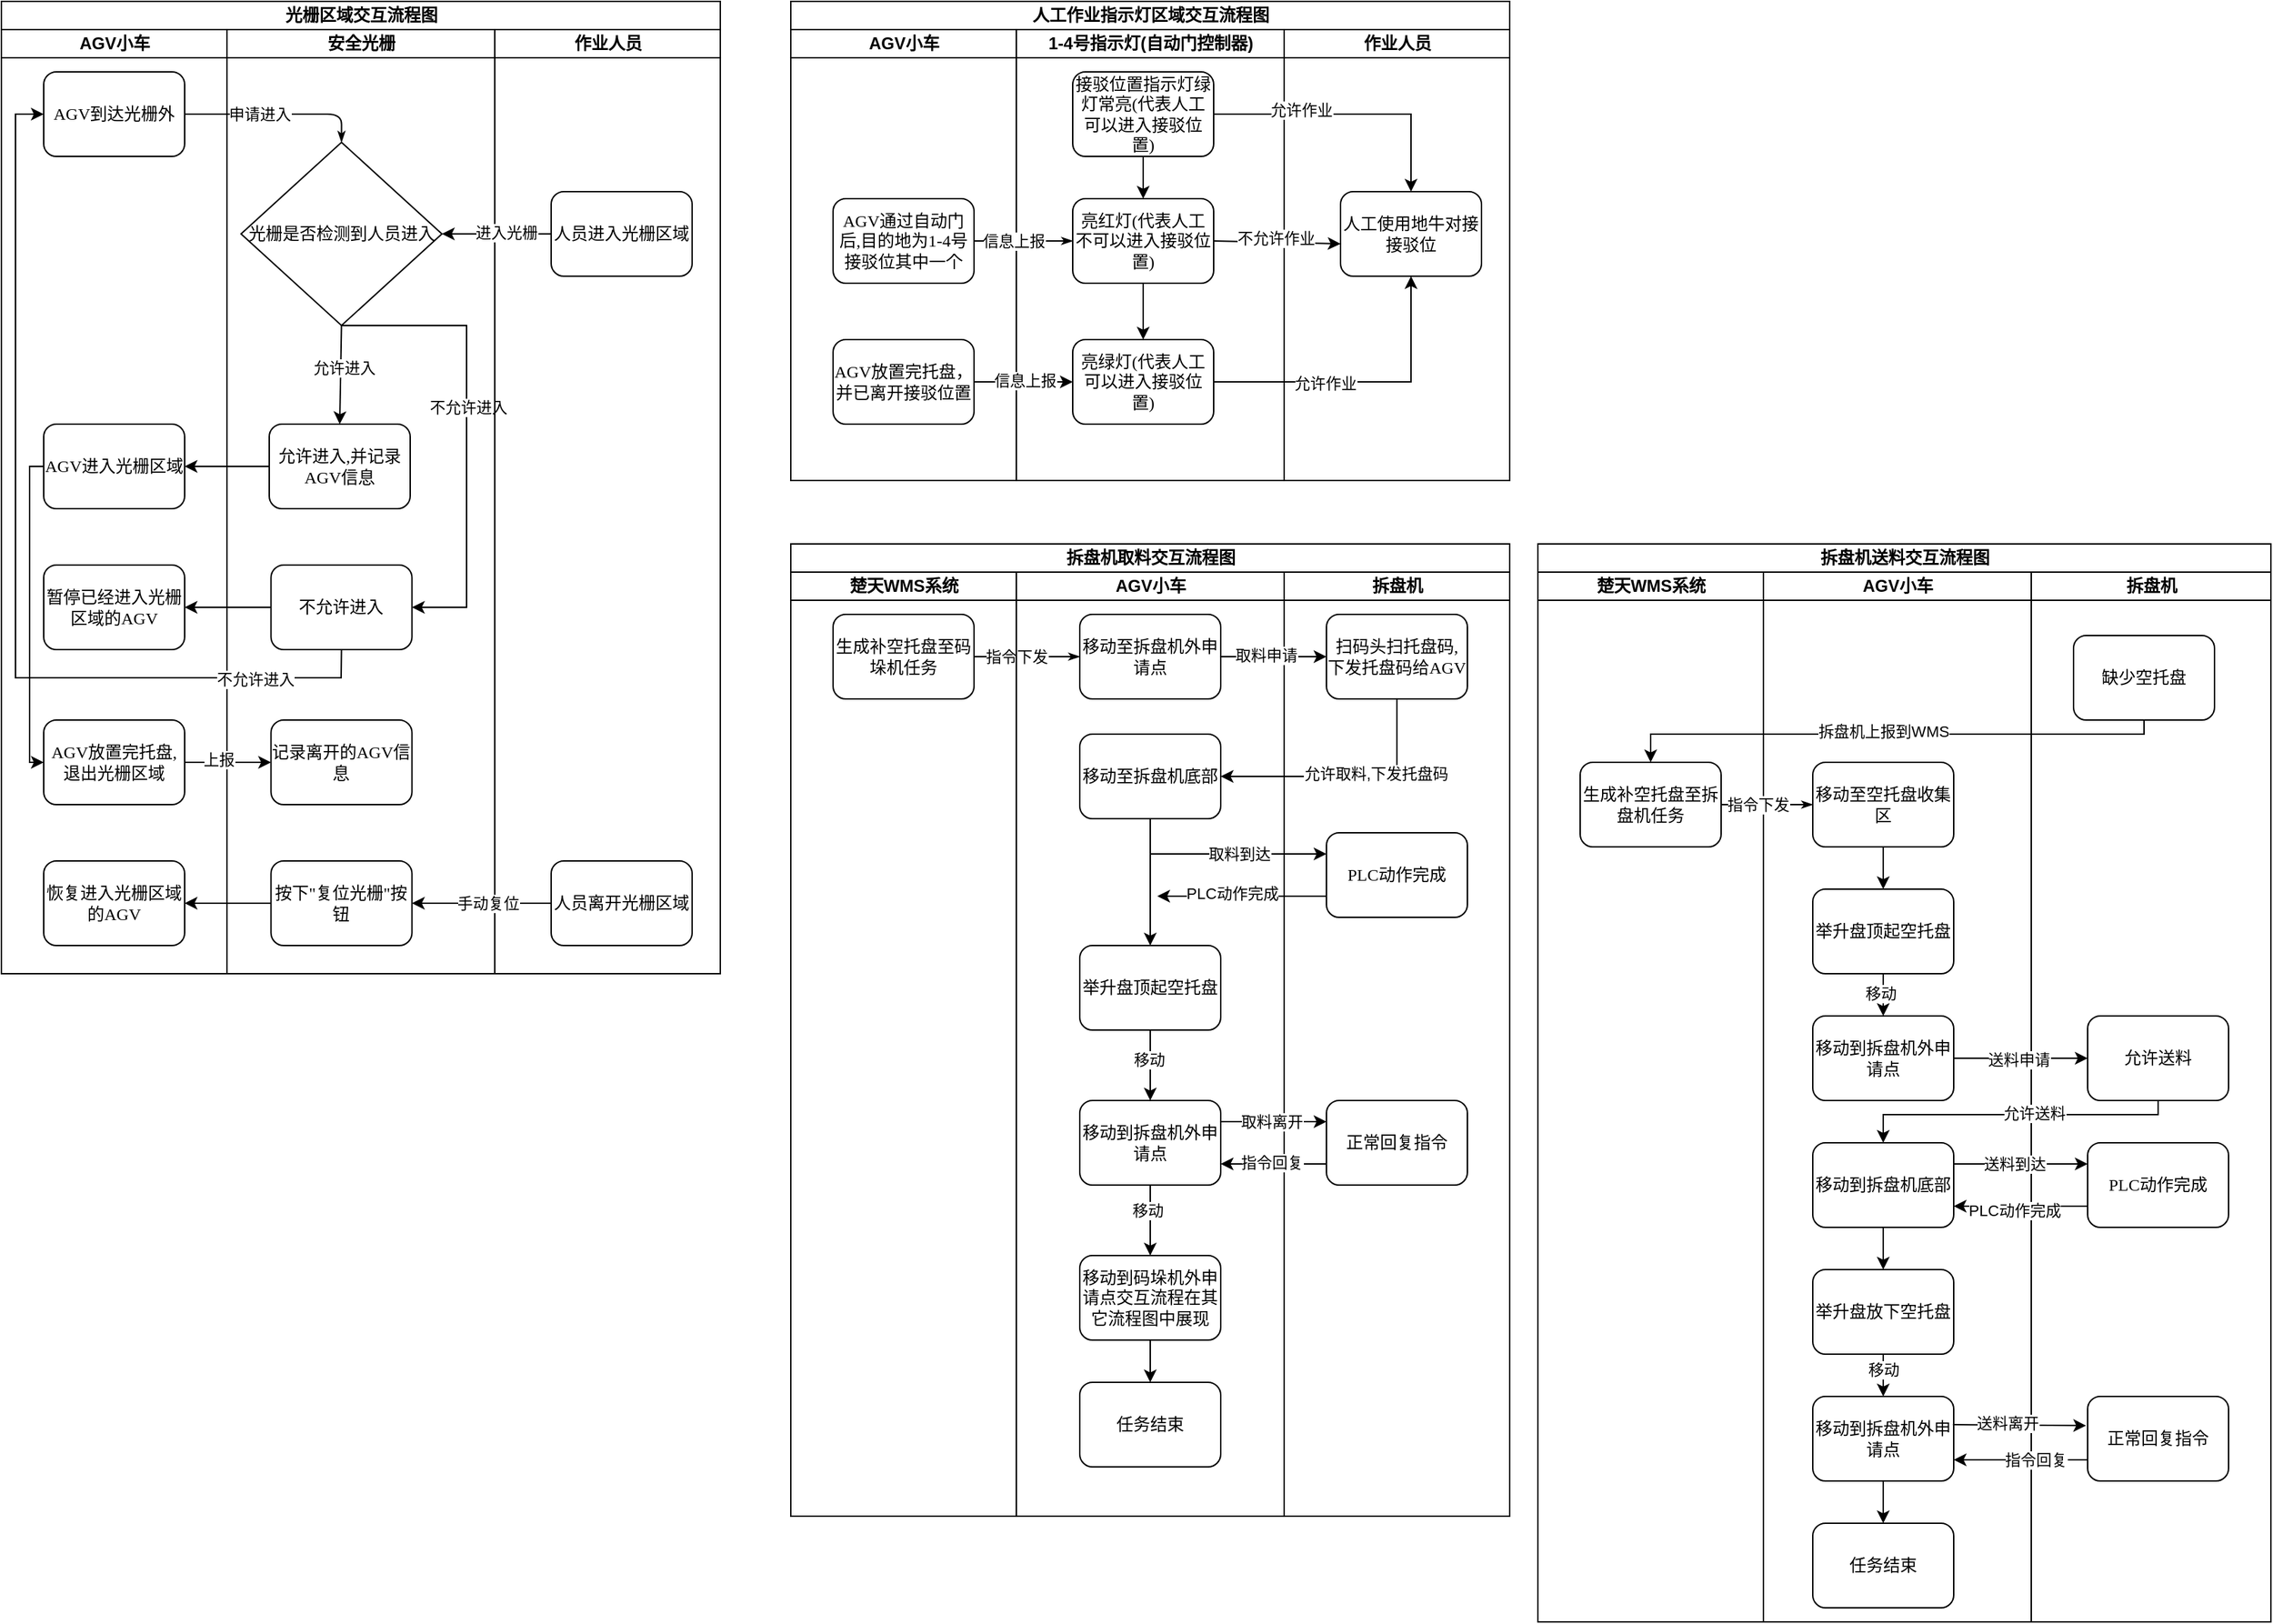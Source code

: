 <mxfile version="24.4.0" type="github">
  <diagram name="Page-1" id="74e2e168-ea6b-b213-b513-2b3c1d86103e">
    <mxGraphModel dx="1674" dy="756" grid="1" gridSize="10" guides="1" tooltips="1" connect="1" arrows="1" fold="1" page="1" pageScale="1" pageWidth="1100" pageHeight="850" background="none" math="0" shadow="0">
      <root>
        <mxCell id="0" />
        <mxCell id="1" parent="0" />
        <mxCell id="77e6c97f196da883-1" value="&lt;font style=&quot;font-size: 12px;&quot;&gt;光栅区域交互流程图&lt;/font&gt;" style="swimlane;html=1;childLayout=stackLayout;startSize=20;rounded=0;shadow=0;labelBackgroundColor=none;strokeWidth=1;fontFamily=Verdana;fontSize=8;align=center;" parent="1" vertex="1">
          <mxGeometry x="70" y="40" width="510" height="690" as="geometry" />
        </mxCell>
        <mxCell id="77e6c97f196da883-2" value="AGV小车" style="swimlane;html=1;startSize=20;" parent="77e6c97f196da883-1" vertex="1">
          <mxGeometry y="20" width="160" height="670" as="geometry" />
        </mxCell>
        <mxCell id="77e6c97f196da883-8" value="&lt;font style=&quot;font-size: 12px;&quot;&gt;AGV到达光栅外&lt;/font&gt;" style="rounded=1;whiteSpace=wrap;html=1;shadow=0;labelBackgroundColor=none;strokeWidth=1;fontFamily=Verdana;fontSize=8;align=center;" parent="77e6c97f196da883-2" vertex="1">
          <mxGeometry x="30" y="30" width="100" height="60" as="geometry" />
        </mxCell>
        <mxCell id="K3s2tJgjkljsCshVZRKE-3" value="&lt;font style=&quot;font-size: 12px;&quot;&gt;AGV进入光栅区域&lt;/font&gt;" style="rounded=1;whiteSpace=wrap;html=1;shadow=0;labelBackgroundColor=none;strokeWidth=1;fontFamily=Verdana;fontSize=8;align=center;" parent="77e6c97f196da883-2" vertex="1">
          <mxGeometry x="30" y="280" width="100" height="60" as="geometry" />
        </mxCell>
        <mxCell id="K3s2tJgjkljsCshVZRKE-15" value="&lt;span style=&quot;font-size: 12px;&quot;&gt;暂停已经进入光栅区域的AGV&lt;/span&gt;" style="rounded=1;whiteSpace=wrap;html=1;shadow=0;labelBackgroundColor=none;strokeWidth=1;fontFamily=Verdana;fontSize=8;align=center;" parent="77e6c97f196da883-2" vertex="1">
          <mxGeometry x="30" y="380" width="100" height="60" as="geometry" />
        </mxCell>
        <mxCell id="K3s2tJgjkljsCshVZRKE-19" value="&lt;font style=&quot;font-size: 12px;&quot;&gt;AGV放置完托盘,退出光栅区域&lt;/font&gt;" style="rounded=1;whiteSpace=wrap;html=1;shadow=0;labelBackgroundColor=none;strokeWidth=1;fontFamily=Verdana;fontSize=8;align=center;" parent="77e6c97f196da883-2" vertex="1">
          <mxGeometry x="30" y="490" width="100" height="60" as="geometry" />
        </mxCell>
        <mxCell id="K3s2tJgjkljsCshVZRKE-20" value="" style="endArrow=classic;html=1;rounded=0;exitX=0;exitY=0.5;exitDx=0;exitDy=0;entryX=0;entryY=0.5;entryDx=0;entryDy=0;" parent="77e6c97f196da883-2" source="K3s2tJgjkljsCshVZRKE-3" target="K3s2tJgjkljsCshVZRKE-19" edge="1">
          <mxGeometry width="50" height="50" relative="1" as="geometry">
            <mxPoint x="270" y="540" as="sourcePoint" />
            <mxPoint x="320" y="490" as="targetPoint" />
            <Array as="points">
              <mxPoint x="20" y="310" />
              <mxPoint x="20" y="360" />
              <mxPoint x="20" y="470" />
              <mxPoint x="20" y="520" />
            </Array>
          </mxGeometry>
        </mxCell>
        <mxCell id="K3s2tJgjkljsCshVZRKE-28" value="&lt;span style=&quot;font-size: 12px;&quot;&gt;恢复进入光栅区域的AGV&lt;/span&gt;" style="rounded=1;whiteSpace=wrap;html=1;shadow=0;labelBackgroundColor=none;strokeWidth=1;fontFamily=Verdana;fontSize=8;align=center;" parent="77e6c97f196da883-2" vertex="1">
          <mxGeometry x="30" y="590" width="100" height="60" as="geometry" />
        </mxCell>
        <mxCell id="77e6c97f196da883-26" style="edgeStyle=orthogonalEdgeStyle;rounded=1;html=1;labelBackgroundColor=none;startArrow=none;startFill=0;startSize=5;endArrow=classicThin;endFill=1;endSize=5;jettySize=auto;orthogonalLoop=1;strokeWidth=1;fontFamily=Verdana;fontSize=8;entryX=0.5;entryY=0;entryDx=0;entryDy=0;" parent="77e6c97f196da883-1" source="77e6c97f196da883-8" target="K3s2tJgjkljsCshVZRKE-2" edge="1">
          <mxGeometry relative="1" as="geometry">
            <mxPoint x="200" y="100" as="targetPoint" />
          </mxGeometry>
        </mxCell>
        <mxCell id="K3s2tJgjkljsCshVZRKE-1" value="申请进入" style="edgeLabel;html=1;align=center;verticalAlign=middle;resizable=0;points=[];" parent="77e6c97f196da883-26" vertex="1" connectable="0">
          <mxGeometry x="-0.2" relative="1" as="geometry">
            <mxPoint as="offset" />
          </mxGeometry>
        </mxCell>
        <mxCell id="77e6c97f196da883-3" value="安全光栅" style="swimlane;html=1;startSize=20;" parent="77e6c97f196da883-1" vertex="1">
          <mxGeometry x="160" y="20" width="190" height="670" as="geometry" />
        </mxCell>
        <mxCell id="K3s2tJgjkljsCshVZRKE-2" value="&lt;font style=&quot;font-size: 12px;&quot;&gt;光栅是否检测到人员进入&lt;/font&gt;" style="rhombus;whiteSpace=wrap;html=1;rounded=0;shadow=0;labelBackgroundColor=none;strokeWidth=1;fontFamily=Verdana;fontSize=8;align=center;" parent="77e6c97f196da883-3" vertex="1">
          <mxGeometry x="10" y="80" width="142.5" height="130" as="geometry" />
        </mxCell>
        <mxCell id="K3s2tJgjkljsCshVZRKE-5" value="&lt;font style=&quot;font-size: 12px;&quot;&gt;允许进入,并记录AGV信息&lt;/font&gt;" style="rounded=1;whiteSpace=wrap;html=1;shadow=0;labelBackgroundColor=none;strokeWidth=1;fontFamily=Verdana;fontSize=8;align=center;" parent="77e6c97f196da883-3" vertex="1">
          <mxGeometry x="30" y="280" width="100" height="60" as="geometry" />
        </mxCell>
        <mxCell id="K3s2tJgjkljsCshVZRKE-6" value="" style="endArrow=classic;html=1;rounded=0;exitX=0.5;exitY=1;exitDx=0;exitDy=0;entryX=0.5;entryY=0;entryDx=0;entryDy=0;" parent="77e6c97f196da883-3" source="K3s2tJgjkljsCshVZRKE-2" target="K3s2tJgjkljsCshVZRKE-5" edge="1">
          <mxGeometry width="50" height="50" relative="1" as="geometry">
            <mxPoint x="200" y="220" as="sourcePoint" />
            <mxPoint x="250" y="170" as="targetPoint" />
          </mxGeometry>
        </mxCell>
        <mxCell id="K3s2tJgjkljsCshVZRKE-8" value="允许进入" style="edgeLabel;html=1;align=center;verticalAlign=middle;resizable=0;points=[];" parent="K3s2tJgjkljsCshVZRKE-6" vertex="1" connectable="0">
          <mxGeometry x="-0.144" y="2" relative="1" as="geometry">
            <mxPoint as="offset" />
          </mxGeometry>
        </mxCell>
        <mxCell id="K3s2tJgjkljsCshVZRKE-10" value="&lt;font style=&quot;font-size: 12px;&quot;&gt;不允许进入&lt;/font&gt;" style="rounded=1;whiteSpace=wrap;html=1;shadow=0;labelBackgroundColor=none;strokeWidth=1;fontFamily=Verdana;fontSize=8;align=center;" parent="77e6c97f196da883-3" vertex="1">
          <mxGeometry x="31.25" y="380" width="100" height="60" as="geometry" />
        </mxCell>
        <mxCell id="K3s2tJgjkljsCshVZRKE-11" value="" style="endArrow=classic;html=1;rounded=0;exitX=0.5;exitY=1;exitDx=0;exitDy=0;entryX=1;entryY=0.5;entryDx=0;entryDy=0;" parent="77e6c97f196da883-3" source="K3s2tJgjkljsCshVZRKE-2" target="K3s2tJgjkljsCshVZRKE-10" edge="1">
          <mxGeometry width="50" height="50" relative="1" as="geometry">
            <mxPoint x="320" y="190" as="sourcePoint" />
            <mxPoint x="370" y="140" as="targetPoint" />
            <Array as="points">
              <mxPoint x="170" y="210" />
              <mxPoint x="170" y="410" />
              <mxPoint x="153" y="410" />
            </Array>
          </mxGeometry>
        </mxCell>
        <mxCell id="K3s2tJgjkljsCshVZRKE-12" value="不允许进入" style="edgeLabel;html=1;align=center;verticalAlign=middle;resizable=0;points=[];" parent="K3s2tJgjkljsCshVZRKE-11" vertex="1" connectable="0">
          <mxGeometry x="-0.107" y="1" relative="1" as="geometry">
            <mxPoint as="offset" />
          </mxGeometry>
        </mxCell>
        <mxCell id="77e6c97f196da883-14" value="&lt;font style=&quot;font-size: 12px;&quot;&gt;记录离开的AGV信息&lt;/font&gt;" style="rounded=1;whiteSpace=wrap;html=1;shadow=0;labelBackgroundColor=none;strokeWidth=1;fontFamily=Verdana;fontSize=8;align=center;" parent="77e6c97f196da883-3" vertex="1">
          <mxGeometry x="31.25" y="490" width="100" height="60" as="geometry" />
        </mxCell>
        <mxCell id="K3s2tJgjkljsCshVZRKE-25" value="&lt;font style=&quot;font-size: 12px;&quot;&gt;按下&quot;复位光栅&quot;按钮&lt;/font&gt;" style="rounded=1;whiteSpace=wrap;html=1;shadow=0;labelBackgroundColor=none;strokeWidth=1;fontFamily=Verdana;fontSize=8;align=center;" parent="77e6c97f196da883-3" vertex="1">
          <mxGeometry x="31.25" y="590" width="100" height="60" as="geometry" />
        </mxCell>
        <mxCell id="77e6c97f196da883-4" value="作业人员" style="swimlane;html=1;startSize=20;" parent="77e6c97f196da883-1" vertex="1">
          <mxGeometry x="350" y="20" width="160" height="670" as="geometry" />
        </mxCell>
        <mxCell id="77e6c97f196da883-12" value="&lt;font style=&quot;font-size: 12px;&quot;&gt;人员进入光栅区域&lt;/font&gt;" style="rounded=1;whiteSpace=wrap;html=1;shadow=0;labelBackgroundColor=none;strokeWidth=1;fontFamily=Verdana;fontSize=8;align=center;" parent="77e6c97f196da883-4" vertex="1">
          <mxGeometry x="40" y="115" width="100" height="60" as="geometry" />
        </mxCell>
        <mxCell id="K3s2tJgjkljsCshVZRKE-24" value="&lt;font style=&quot;font-size: 12px;&quot;&gt;人员离开光栅区域&lt;/font&gt;" style="rounded=1;whiteSpace=wrap;html=1;shadow=0;labelBackgroundColor=none;strokeWidth=1;fontFamily=Verdana;fontSize=8;align=center;" parent="77e6c97f196da883-4" vertex="1">
          <mxGeometry x="40" y="590" width="100" height="60" as="geometry" />
        </mxCell>
        <mxCell id="K3s2tJgjkljsCshVZRKE-7" value="" style="endArrow=classic;html=1;rounded=0;exitX=0;exitY=0.5;exitDx=0;exitDy=0;" parent="77e6c97f196da883-1" source="K3s2tJgjkljsCshVZRKE-5" target="K3s2tJgjkljsCshVZRKE-3" edge="1">
          <mxGeometry width="50" height="50" relative="1" as="geometry">
            <mxPoint x="240" y="440" as="sourcePoint" />
            <mxPoint x="290" y="390" as="targetPoint" />
          </mxGeometry>
        </mxCell>
        <mxCell id="K3s2tJgjkljsCshVZRKE-13" value="" style="endArrow=classic;html=1;rounded=0;exitX=0;exitY=0.5;exitDx=0;exitDy=0;entryX=1;entryY=0.5;entryDx=0;entryDy=0;" parent="77e6c97f196da883-1" source="77e6c97f196da883-12" target="K3s2tJgjkljsCshVZRKE-2" edge="1">
          <mxGeometry width="50" height="50" relative="1" as="geometry">
            <mxPoint x="440" y="260" as="sourcePoint" />
            <mxPoint x="360" y="170" as="targetPoint" />
          </mxGeometry>
        </mxCell>
        <mxCell id="K3s2tJgjkljsCshVZRKE-14" value="进入光栅" style="edgeLabel;html=1;align=center;verticalAlign=middle;resizable=0;points=[];" parent="K3s2tJgjkljsCshVZRKE-13" vertex="1" connectable="0">
          <mxGeometry x="-0.174" y="-1" relative="1" as="geometry">
            <mxPoint as="offset" />
          </mxGeometry>
        </mxCell>
        <mxCell id="K3s2tJgjkljsCshVZRKE-16" value="" style="endArrow=classic;html=1;rounded=0;exitX=0;exitY=0.5;exitDx=0;exitDy=0;entryX=1;entryY=0.5;entryDx=0;entryDy=0;" parent="77e6c97f196da883-1" source="K3s2tJgjkljsCshVZRKE-10" target="K3s2tJgjkljsCshVZRKE-15" edge="1">
          <mxGeometry width="50" height="50" relative="1" as="geometry">
            <mxPoint x="250" y="520" as="sourcePoint" />
            <mxPoint x="300" y="470" as="targetPoint" />
          </mxGeometry>
        </mxCell>
        <mxCell id="K3s2tJgjkljsCshVZRKE-17" value="" style="endArrow=classic;html=1;rounded=0;exitX=0.5;exitY=1;exitDx=0;exitDy=0;entryX=0;entryY=0.5;entryDx=0;entryDy=0;" parent="77e6c97f196da883-1" source="K3s2tJgjkljsCshVZRKE-10" target="77e6c97f196da883-8" edge="1">
          <mxGeometry width="50" height="50" relative="1" as="geometry">
            <mxPoint x="260" y="510" as="sourcePoint" />
            <mxPoint x="310" y="460" as="targetPoint" />
            <Array as="points">
              <mxPoint x="241" y="480" />
              <mxPoint x="10" y="480" />
              <mxPoint x="10" y="80" />
            </Array>
          </mxGeometry>
        </mxCell>
        <mxCell id="K3s2tJgjkljsCshVZRKE-18" value="不允许进入" style="edgeLabel;html=1;align=center;verticalAlign=middle;resizable=0;points=[];" parent="K3s2tJgjkljsCshVZRKE-17" vertex="1" connectable="0">
          <mxGeometry x="-0.759" y="1" relative="1" as="geometry">
            <mxPoint as="offset" />
          </mxGeometry>
        </mxCell>
        <mxCell id="K3s2tJgjkljsCshVZRKE-22" value="" style="endArrow=classic;html=1;rounded=0;exitX=1;exitY=0.5;exitDx=0;exitDy=0;entryX=0;entryY=0.5;entryDx=0;entryDy=0;" parent="77e6c97f196da883-1" source="K3s2tJgjkljsCshVZRKE-19" target="77e6c97f196da883-14" edge="1">
          <mxGeometry width="50" height="50" relative="1" as="geometry">
            <mxPoint x="210" y="630" as="sourcePoint" />
            <mxPoint x="260" y="580" as="targetPoint" />
          </mxGeometry>
        </mxCell>
        <mxCell id="K3s2tJgjkljsCshVZRKE-23" value="上报" style="edgeLabel;html=1;align=center;verticalAlign=middle;resizable=0;points=[];" parent="K3s2tJgjkljsCshVZRKE-22" vertex="1" connectable="0">
          <mxGeometry x="-0.213" y="2" relative="1" as="geometry">
            <mxPoint as="offset" />
          </mxGeometry>
        </mxCell>
        <mxCell id="K3s2tJgjkljsCshVZRKE-26" value="" style="endArrow=classic;html=1;rounded=0;exitX=0;exitY=0.5;exitDx=0;exitDy=0;entryX=1;entryY=0.5;entryDx=0;entryDy=0;" parent="77e6c97f196da883-1" source="K3s2tJgjkljsCshVZRKE-24" target="K3s2tJgjkljsCshVZRKE-25" edge="1">
          <mxGeometry width="50" height="50" relative="1" as="geometry">
            <mxPoint x="390" y="740" as="sourcePoint" />
            <mxPoint x="440" y="690" as="targetPoint" />
          </mxGeometry>
        </mxCell>
        <mxCell id="K3s2tJgjkljsCshVZRKE-27" value="手动复位" style="edgeLabel;html=1;align=center;verticalAlign=middle;resizable=0;points=[];" parent="K3s2tJgjkljsCshVZRKE-26" vertex="1" connectable="0">
          <mxGeometry x="-0.091" relative="1" as="geometry">
            <mxPoint as="offset" />
          </mxGeometry>
        </mxCell>
        <mxCell id="K3s2tJgjkljsCshVZRKE-29" value="" style="endArrow=classic;html=1;rounded=0;exitX=0;exitY=0.5;exitDx=0;exitDy=0;entryX=1;entryY=0.5;entryDx=0;entryDy=0;" parent="77e6c97f196da883-1" source="K3s2tJgjkljsCshVZRKE-25" target="K3s2tJgjkljsCshVZRKE-28" edge="1">
          <mxGeometry width="50" height="50" relative="1" as="geometry">
            <mxPoint x="220" y="720" as="sourcePoint" />
            <mxPoint x="270" y="670" as="targetPoint" />
          </mxGeometry>
        </mxCell>
        <mxCell id="K3s2tJgjkljsCshVZRKE-31" value="&lt;font style=&quot;font-size: 12px;&quot;&gt;人工作业指示灯区域交互流程图&lt;/font&gt;" style="swimlane;html=1;childLayout=stackLayout;startSize=20;rounded=0;shadow=0;labelBackgroundColor=none;strokeWidth=1;fontFamily=Verdana;fontSize=8;align=center;" parent="1" vertex="1">
          <mxGeometry x="630" y="40" width="510" height="340" as="geometry" />
        </mxCell>
        <mxCell id="K3s2tJgjkljsCshVZRKE-32" value="AGV小车" style="swimlane;html=1;startSize=20;" parent="K3s2tJgjkljsCshVZRKE-31" vertex="1">
          <mxGeometry y="20" width="160" height="320" as="geometry" />
        </mxCell>
        <mxCell id="K3s2tJgjkljsCshVZRKE-34" value="&lt;font style=&quot;font-size: 12px;&quot;&gt;AGV放置完托盘，并已离开接驳位置&lt;/font&gt;" style="rounded=1;whiteSpace=wrap;html=1;shadow=0;labelBackgroundColor=none;strokeWidth=1;fontFamily=Verdana;fontSize=8;align=center;" parent="K3s2tJgjkljsCshVZRKE-32" vertex="1">
          <mxGeometry x="30" y="220" width="100" height="60" as="geometry" />
        </mxCell>
        <mxCell id="K3s2tJgjkljsCshVZRKE-41" value="1-4号指示灯(自动门控制器)" style="swimlane;html=1;startSize=20;" parent="K3s2tJgjkljsCshVZRKE-31" vertex="1">
          <mxGeometry x="160" y="20" width="190" height="320" as="geometry" />
        </mxCell>
        <mxCell id="K3s2tJgjkljsCshVZRKE-65" value="&lt;span style=&quot;font-size: 12px;&quot;&gt;亮红灯(代表人工不可以进入接驳位置)&lt;/span&gt;" style="rounded=1;whiteSpace=wrap;html=1;shadow=0;labelBackgroundColor=none;strokeWidth=1;fontFamily=Verdana;fontSize=8;align=center;" parent="K3s2tJgjkljsCshVZRKE-41" vertex="1">
          <mxGeometry x="40" y="120" width="100" height="60" as="geometry" />
        </mxCell>
        <mxCell id="K3s2tJgjkljsCshVZRKE-33" value="&lt;font style=&quot;font-size: 12px;&quot;&gt;AGV通过自动门后,目的地为1-4号接驳位其中一个&lt;/font&gt;" style="rounded=1;whiteSpace=wrap;html=1;shadow=0;labelBackgroundColor=none;strokeWidth=1;fontFamily=Verdana;fontSize=8;align=center;" parent="K3s2tJgjkljsCshVZRKE-41" vertex="1">
          <mxGeometry x="-130" y="120" width="100" height="60" as="geometry" />
        </mxCell>
        <mxCell id="K3s2tJgjkljsCshVZRKE-39" style="edgeStyle=orthogonalEdgeStyle;rounded=1;html=1;labelBackgroundColor=none;startArrow=none;startFill=0;startSize=5;endArrow=classicThin;endFill=1;endSize=5;jettySize=auto;orthogonalLoop=1;strokeWidth=1;fontFamily=Verdana;fontSize=8;entryX=0;entryY=0.5;entryDx=0;entryDy=0;" parent="K3s2tJgjkljsCshVZRKE-41" source="K3s2tJgjkljsCshVZRKE-33" target="K3s2tJgjkljsCshVZRKE-65" edge="1">
          <mxGeometry relative="1" as="geometry">
            <mxPoint x="30" y="60" as="targetPoint" />
          </mxGeometry>
        </mxCell>
        <mxCell id="K3s2tJgjkljsCshVZRKE-40" value="信息上报" style="edgeLabel;html=1;align=center;verticalAlign=middle;resizable=0;points=[];" parent="K3s2tJgjkljsCshVZRKE-39" vertex="1" connectable="0">
          <mxGeometry x="-0.2" relative="1" as="geometry">
            <mxPoint as="offset" />
          </mxGeometry>
        </mxCell>
        <mxCell id="K3s2tJgjkljsCshVZRKE-66" value="&lt;font style=&quot;font-size: 12px;&quot;&gt;接驳位置指示灯绿灯常亮(代表人工可以进入接驳位置)&lt;/font&gt;" style="rounded=1;whiteSpace=wrap;html=1;shadow=0;labelBackgroundColor=none;strokeWidth=1;fontFamily=Verdana;fontSize=8;align=center;" parent="K3s2tJgjkljsCshVZRKE-41" vertex="1">
          <mxGeometry x="40" y="30" width="100" height="60" as="geometry" />
        </mxCell>
        <mxCell id="K3s2tJgjkljsCshVZRKE-67" value="" style="endArrow=classic;html=1;rounded=0;exitX=0.5;exitY=1;exitDx=0;exitDy=0;entryX=0.5;entryY=0;entryDx=0;entryDy=0;" parent="K3s2tJgjkljsCshVZRKE-41" source="K3s2tJgjkljsCshVZRKE-66" target="K3s2tJgjkljsCshVZRKE-65" edge="1">
          <mxGeometry width="50" height="50" relative="1" as="geometry">
            <mxPoint x="450" y="150" as="sourcePoint" />
            <mxPoint x="500" y="100" as="targetPoint" />
          </mxGeometry>
        </mxCell>
        <mxCell id="K3s2tJgjkljsCshVZRKE-68" value="&lt;span style=&quot;font-size: 12px;&quot;&gt;亮绿灯(代表人工可以进入接驳位置)&lt;/span&gt;" style="rounded=1;whiteSpace=wrap;html=1;shadow=0;labelBackgroundColor=none;strokeWidth=1;fontFamily=Verdana;fontSize=8;align=center;" parent="K3s2tJgjkljsCshVZRKE-41" vertex="1">
          <mxGeometry x="40" y="220" width="100" height="60" as="geometry" />
        </mxCell>
        <mxCell id="K3s2tJgjkljsCshVZRKE-71" value="" style="endArrow=classic;html=1;rounded=0;exitX=0.5;exitY=1;exitDx=0;exitDy=0;" parent="K3s2tJgjkljsCshVZRKE-41" source="K3s2tJgjkljsCshVZRKE-65" target="K3s2tJgjkljsCshVZRKE-68" edge="1">
          <mxGeometry width="50" height="50" relative="1" as="geometry">
            <mxPoint x="260" y="260" as="sourcePoint" />
            <mxPoint x="310" y="210" as="targetPoint" />
          </mxGeometry>
        </mxCell>
        <mxCell id="K3s2tJgjkljsCshVZRKE-51" value="作业人员" style="swimlane;html=1;startSize=20;" parent="K3s2tJgjkljsCshVZRKE-31" vertex="1">
          <mxGeometry x="350" y="20" width="160" height="320" as="geometry" />
        </mxCell>
        <mxCell id="K3s2tJgjkljsCshVZRKE-52" value="&lt;font style=&quot;font-size: 12px;&quot;&gt;人工使用地牛对接接驳位&lt;/font&gt;" style="rounded=1;whiteSpace=wrap;html=1;shadow=0;labelBackgroundColor=none;strokeWidth=1;fontFamily=Verdana;fontSize=8;align=center;" parent="K3s2tJgjkljsCshVZRKE-51" vertex="1">
          <mxGeometry x="40" y="115" width="100" height="60" as="geometry" />
        </mxCell>
        <mxCell id="K3s2tJgjkljsCshVZRKE-69" value="" style="endArrow=classic;html=1;rounded=0;exitX=1;exitY=0.5;exitDx=0;exitDy=0;entryX=0;entryY=0.5;entryDx=0;entryDy=0;" parent="K3s2tJgjkljsCshVZRKE-31" source="K3s2tJgjkljsCshVZRKE-34" target="K3s2tJgjkljsCshVZRKE-68" edge="1">
          <mxGeometry width="50" height="50" relative="1" as="geometry">
            <mxPoint x="260" y="370" as="sourcePoint" />
            <mxPoint x="310" y="320" as="targetPoint" />
          </mxGeometry>
        </mxCell>
        <mxCell id="K3s2tJgjkljsCshVZRKE-70" value="信息上报" style="edgeLabel;html=1;align=center;verticalAlign=middle;resizable=0;points=[];" parent="K3s2tJgjkljsCshVZRKE-69" vertex="1" connectable="0">
          <mxGeometry x="0.029" y="1" relative="1" as="geometry">
            <mxPoint as="offset" />
          </mxGeometry>
        </mxCell>
        <mxCell id="K3s2tJgjkljsCshVZRKE-72" value="" style="endArrow=classic;html=1;rounded=0;exitX=1;exitY=0.5;exitDx=0;exitDy=0;entryX=0.5;entryY=1;entryDx=0;entryDy=0;" parent="K3s2tJgjkljsCshVZRKE-31" source="K3s2tJgjkljsCshVZRKE-68" target="K3s2tJgjkljsCshVZRKE-52" edge="1">
          <mxGeometry width="50" height="50" relative="1" as="geometry">
            <mxPoint x="430" y="280" as="sourcePoint" />
            <mxPoint x="480" y="230" as="targetPoint" />
            <Array as="points">
              <mxPoint x="440" y="270" />
            </Array>
          </mxGeometry>
        </mxCell>
        <mxCell id="K3s2tJgjkljsCshVZRKE-75" value="允许作业" style="edgeLabel;html=1;align=center;verticalAlign=middle;resizable=0;points=[];" parent="K3s2tJgjkljsCshVZRKE-72" vertex="1" connectable="0">
          <mxGeometry x="-0.265" y="-1" relative="1" as="geometry">
            <mxPoint as="offset" />
          </mxGeometry>
        </mxCell>
        <mxCell id="K3s2tJgjkljsCshVZRKE-73" value="" style="endArrow=classic;html=1;rounded=0;exitX=1;exitY=0.5;exitDx=0;exitDy=0;entryX=0;entryY=0.617;entryDx=0;entryDy=0;entryPerimeter=0;" parent="K3s2tJgjkljsCshVZRKE-31" source="K3s2tJgjkljsCshVZRKE-65" target="K3s2tJgjkljsCshVZRKE-52" edge="1">
          <mxGeometry width="50" height="50" relative="1" as="geometry">
            <mxPoint x="580" y="180" as="sourcePoint" />
            <mxPoint x="630" y="130" as="targetPoint" />
          </mxGeometry>
        </mxCell>
        <mxCell id="K3s2tJgjkljsCshVZRKE-76" value="不允许作业" style="edgeLabel;html=1;align=center;verticalAlign=middle;resizable=0;points=[];" parent="K3s2tJgjkljsCshVZRKE-73" vertex="1" connectable="0">
          <mxGeometry x="-0.024" y="3" relative="1" as="geometry">
            <mxPoint as="offset" />
          </mxGeometry>
        </mxCell>
        <mxCell id="K3s2tJgjkljsCshVZRKE-74" value="" style="endArrow=classic;html=1;rounded=0;exitX=1;exitY=0.5;exitDx=0;exitDy=0;entryX=0.5;entryY=0;entryDx=0;entryDy=0;" parent="K3s2tJgjkljsCshVZRKE-31" source="K3s2tJgjkljsCshVZRKE-66" target="K3s2tJgjkljsCshVZRKE-52" edge="1">
          <mxGeometry width="50" height="50" relative="1" as="geometry">
            <mxPoint x="430" y="110" as="sourcePoint" />
            <mxPoint x="480" y="60" as="targetPoint" />
            <Array as="points">
              <mxPoint x="440" y="80" />
            </Array>
          </mxGeometry>
        </mxCell>
        <mxCell id="K3s2tJgjkljsCshVZRKE-77" value="允许作业" style="edgeLabel;html=1;align=center;verticalAlign=middle;resizable=0;points=[];" parent="K3s2tJgjkljsCshVZRKE-74" vertex="1" connectable="0">
          <mxGeometry x="-0.364" y="3" relative="1" as="geometry">
            <mxPoint as="offset" />
          </mxGeometry>
        </mxCell>
        <mxCell id="K3s2tJgjkljsCshVZRKE-78" value="&lt;font style=&quot;font-size: 12px;&quot;&gt;拆盘机取料交互流程图&lt;/font&gt;" style="swimlane;html=1;childLayout=stackLayout;startSize=20;rounded=0;shadow=0;labelBackgroundColor=none;strokeWidth=1;fontFamily=Verdana;fontSize=8;align=center;" parent="1" vertex="1">
          <mxGeometry x="630" y="425" width="510" height="690" as="geometry" />
        </mxCell>
        <mxCell id="K3s2tJgjkljsCshVZRKE-79" value="楚天WMS系统" style="swimlane;html=1;startSize=20;" parent="K3s2tJgjkljsCshVZRKE-78" vertex="1">
          <mxGeometry y="20" width="160" height="670" as="geometry" />
        </mxCell>
        <mxCell id="K3s2tJgjkljsCshVZRKE-80" value="&lt;font style=&quot;font-size: 12px;&quot;&gt;生成补空托盘至码垛机任务&lt;/font&gt;" style="rounded=1;whiteSpace=wrap;html=1;shadow=0;labelBackgroundColor=none;strokeWidth=1;fontFamily=Verdana;fontSize=8;align=center;" parent="K3s2tJgjkljsCshVZRKE-79" vertex="1">
          <mxGeometry x="30" y="30" width="100" height="60" as="geometry" />
        </mxCell>
        <mxCell id="K3s2tJgjkljsCshVZRKE-86" style="edgeStyle=orthogonalEdgeStyle;rounded=1;html=1;labelBackgroundColor=none;startArrow=none;startFill=0;startSize=5;endArrow=classicThin;endFill=1;endSize=5;jettySize=auto;orthogonalLoop=1;strokeWidth=1;fontFamily=Verdana;fontSize=8;entryX=0;entryY=0.5;entryDx=0;entryDy=0;" parent="K3s2tJgjkljsCshVZRKE-78" source="K3s2tJgjkljsCshVZRKE-80" target="K3s2tJgjkljsCshVZRKE-115" edge="1">
          <mxGeometry relative="1" as="geometry">
            <mxPoint x="210" y="80" as="targetPoint" />
          </mxGeometry>
        </mxCell>
        <mxCell id="K3s2tJgjkljsCshVZRKE-87" value="指令下发" style="edgeLabel;html=1;align=center;verticalAlign=middle;resizable=0;points=[];" parent="K3s2tJgjkljsCshVZRKE-86" vertex="1" connectable="0">
          <mxGeometry x="-0.2" relative="1" as="geometry">
            <mxPoint as="offset" />
          </mxGeometry>
        </mxCell>
        <mxCell id="K3s2tJgjkljsCshVZRKE-88" value="AGV小车" style="swimlane;html=1;startSize=20;" parent="K3s2tJgjkljsCshVZRKE-78" vertex="1">
          <mxGeometry x="160" y="20" width="190" height="670" as="geometry" />
        </mxCell>
        <mxCell id="K3s2tJgjkljsCshVZRKE-115" value="&lt;font style=&quot;font-size: 12px;&quot;&gt;移动至拆盘机外申请点&lt;/font&gt;" style="rounded=1;whiteSpace=wrap;html=1;shadow=0;labelBackgroundColor=none;strokeWidth=1;fontFamily=Verdana;fontSize=8;align=center;" parent="K3s2tJgjkljsCshVZRKE-88" vertex="1">
          <mxGeometry x="45" y="30" width="100" height="60" as="geometry" />
        </mxCell>
        <mxCell id="K3s2tJgjkljsCshVZRKE-120" value="&lt;font style=&quot;font-size: 12px;&quot;&gt;移动至拆盘机底部&lt;/font&gt;" style="rounded=1;whiteSpace=wrap;html=1;shadow=0;labelBackgroundColor=none;strokeWidth=1;fontFamily=Verdana;fontSize=8;align=center;" parent="K3s2tJgjkljsCshVZRKE-88" vertex="1">
          <mxGeometry x="45" y="115" width="100" height="60" as="geometry" />
        </mxCell>
        <mxCell id="K3s2tJgjkljsCshVZRKE-123" value="&lt;span style=&quot;font-size: 12px;&quot;&gt;举升盘顶起空托盘&lt;/span&gt;" style="rounded=1;whiteSpace=wrap;html=1;shadow=0;labelBackgroundColor=none;strokeWidth=1;fontFamily=Verdana;fontSize=8;align=center;" parent="K3s2tJgjkljsCshVZRKE-88" vertex="1">
          <mxGeometry x="45" y="265" width="100" height="60" as="geometry" />
        </mxCell>
        <mxCell id="K3s2tJgjkljsCshVZRKE-126" value="" style="endArrow=classic;html=1;rounded=0;exitX=0.5;exitY=1;exitDx=0;exitDy=0;entryX=0.5;entryY=0;entryDx=0;entryDy=0;" parent="K3s2tJgjkljsCshVZRKE-88" source="K3s2tJgjkljsCshVZRKE-120" target="K3s2tJgjkljsCshVZRKE-123" edge="1">
          <mxGeometry width="50" height="50" relative="1" as="geometry">
            <mxPoint x="170" y="235" as="sourcePoint" />
            <mxPoint x="220" y="185" as="targetPoint" />
          </mxGeometry>
        </mxCell>
        <mxCell id="K3s2tJgjkljsCshVZRKE-130" value="&lt;span style=&quot;font-size: 12px;&quot;&gt;移动到拆盘机外申请点&lt;/span&gt;" style="rounded=1;whiteSpace=wrap;html=1;shadow=0;labelBackgroundColor=none;strokeWidth=1;fontFamily=Verdana;fontSize=8;align=center;" parent="K3s2tJgjkljsCshVZRKE-88" vertex="1">
          <mxGeometry x="45" y="375" width="100" height="60" as="geometry" />
        </mxCell>
        <mxCell id="K3s2tJgjkljsCshVZRKE-131" value="" style="endArrow=classic;html=1;rounded=0;exitX=0.5;exitY=1;exitDx=0;exitDy=0;" parent="K3s2tJgjkljsCshVZRKE-88" source="K3s2tJgjkljsCshVZRKE-123" target="K3s2tJgjkljsCshVZRKE-130" edge="1">
          <mxGeometry width="50" height="50" relative="1" as="geometry">
            <mxPoint x="170" y="365" as="sourcePoint" />
            <mxPoint x="220" y="315" as="targetPoint" />
          </mxGeometry>
        </mxCell>
        <mxCell id="K3s2tJgjkljsCshVZRKE-132" value="移动" style="edgeLabel;html=1;align=center;verticalAlign=middle;resizable=0;points=[];" parent="K3s2tJgjkljsCshVZRKE-131" vertex="1" connectable="0">
          <mxGeometry x="-0.189" y="-1" relative="1" as="geometry">
            <mxPoint as="offset" />
          </mxGeometry>
        </mxCell>
        <mxCell id="K3s2tJgjkljsCshVZRKE-138" value="&lt;span style=&quot;font-size: 12px;&quot;&gt;移动到码垛机外申请点交互流程在其它流程图中展现&lt;/span&gt;" style="rounded=1;whiteSpace=wrap;html=1;shadow=0;labelBackgroundColor=none;strokeWidth=1;fontFamily=Verdana;fontSize=8;align=center;" parent="K3s2tJgjkljsCshVZRKE-88" vertex="1">
          <mxGeometry x="45" y="485" width="100" height="60" as="geometry" />
        </mxCell>
        <mxCell id="K3s2tJgjkljsCshVZRKE-142" value="" style="endArrow=classic;html=1;rounded=0;exitX=0.5;exitY=1;exitDx=0;exitDy=0;" parent="K3s2tJgjkljsCshVZRKE-88" source="K3s2tJgjkljsCshVZRKE-130" target="K3s2tJgjkljsCshVZRKE-138" edge="1">
          <mxGeometry width="50" height="50" relative="1" as="geometry">
            <mxPoint x="220" y="485" as="sourcePoint" />
            <mxPoint x="270" y="435" as="targetPoint" />
          </mxGeometry>
        </mxCell>
        <mxCell id="K3s2tJgjkljsCshVZRKE-143" value="移动" style="edgeLabel;html=1;align=center;verticalAlign=middle;resizable=0;points=[];" parent="K3s2tJgjkljsCshVZRKE-142" vertex="1" connectable="0">
          <mxGeometry x="-0.285" y="-2" relative="1" as="geometry">
            <mxPoint as="offset" />
          </mxGeometry>
        </mxCell>
        <mxCell id="K3s2tJgjkljsCshVZRKE-144" value="&lt;span style=&quot;font-size: 12px;&quot;&gt;任务结束&lt;/span&gt;" style="rounded=1;whiteSpace=wrap;html=1;shadow=0;labelBackgroundColor=none;strokeWidth=1;fontFamily=Verdana;fontSize=8;align=center;" parent="K3s2tJgjkljsCshVZRKE-88" vertex="1">
          <mxGeometry x="45" y="575" width="100" height="60" as="geometry" />
        </mxCell>
        <mxCell id="K3s2tJgjkljsCshVZRKE-145" value="" style="endArrow=classic;html=1;rounded=0;exitX=0.5;exitY=1;exitDx=0;exitDy=0;" parent="K3s2tJgjkljsCshVZRKE-88" source="K3s2tJgjkljsCshVZRKE-138" target="K3s2tJgjkljsCshVZRKE-144" edge="1">
          <mxGeometry width="50" height="50" relative="1" as="geometry">
            <mxPoint x="220" y="575" as="sourcePoint" />
            <mxPoint x="270" y="525" as="targetPoint" />
          </mxGeometry>
        </mxCell>
        <mxCell id="K3s2tJgjkljsCshVZRKE-98" value="拆盘机" style="swimlane;html=1;startSize=20;" parent="K3s2tJgjkljsCshVZRKE-78" vertex="1">
          <mxGeometry x="350" y="20" width="160" height="670" as="geometry" />
        </mxCell>
        <mxCell id="K3s2tJgjkljsCshVZRKE-117" value="&lt;font style=&quot;font-size: 12px;&quot;&gt;扫码头扫托盘码,下发托盘码给AGV&lt;/font&gt;" style="rounded=1;whiteSpace=wrap;html=1;shadow=0;labelBackgroundColor=none;strokeWidth=1;fontFamily=Verdana;fontSize=8;align=center;" parent="K3s2tJgjkljsCshVZRKE-98" vertex="1">
          <mxGeometry x="30" y="30" width="100" height="60" as="geometry" />
        </mxCell>
        <mxCell id="K3s2tJgjkljsCshVZRKE-125" value="&lt;span style=&quot;font-size: 12px;&quot;&gt;PLC动作完成&lt;/span&gt;" style="rounded=1;whiteSpace=wrap;html=1;shadow=0;labelBackgroundColor=none;strokeWidth=1;fontFamily=Verdana;fontSize=8;align=center;" parent="K3s2tJgjkljsCshVZRKE-98" vertex="1">
          <mxGeometry x="30" y="185" width="100" height="60" as="geometry" />
        </mxCell>
        <mxCell id="K3s2tJgjkljsCshVZRKE-127" value="" style="endArrow=classic;html=1;rounded=0;exitX=0;exitY=0.75;exitDx=0;exitDy=0;" parent="K3s2tJgjkljsCshVZRKE-98" source="K3s2tJgjkljsCshVZRKE-125" edge="1">
          <mxGeometry width="50" height="50" relative="1" as="geometry">
            <mxPoint x="20" y="305" as="sourcePoint" />
            <mxPoint x="-90" y="230" as="targetPoint" />
          </mxGeometry>
        </mxCell>
        <mxCell id="K3s2tJgjkljsCshVZRKE-129" value="PLC动作完成" style="edgeLabel;html=1;align=center;verticalAlign=middle;resizable=0;points=[];" parent="K3s2tJgjkljsCshVZRKE-127" vertex="1" connectable="0">
          <mxGeometry x="0.114" y="-2" relative="1" as="geometry">
            <mxPoint as="offset" />
          </mxGeometry>
        </mxCell>
        <mxCell id="K3s2tJgjkljsCshVZRKE-133" value="&lt;span style=&quot;font-size: 12px;&quot;&gt;正常回复指令&lt;/span&gt;" style="rounded=1;whiteSpace=wrap;html=1;shadow=0;labelBackgroundColor=none;strokeWidth=1;fontFamily=Verdana;fontSize=8;align=center;" parent="K3s2tJgjkljsCshVZRKE-98" vertex="1">
          <mxGeometry x="30" y="375" width="100" height="60" as="geometry" />
        </mxCell>
        <mxCell id="K3s2tJgjkljsCshVZRKE-118" value="" style="endArrow=classic;html=1;rounded=0;exitX=1;exitY=0.5;exitDx=0;exitDy=0;entryX=0;entryY=0.5;entryDx=0;entryDy=0;" parent="K3s2tJgjkljsCshVZRKE-78" source="K3s2tJgjkljsCshVZRKE-115" target="K3s2tJgjkljsCshVZRKE-117" edge="1">
          <mxGeometry width="50" height="50" relative="1" as="geometry">
            <mxPoint x="320" y="215" as="sourcePoint" />
            <mxPoint x="370" y="165" as="targetPoint" />
          </mxGeometry>
        </mxCell>
        <mxCell id="K3s2tJgjkljsCshVZRKE-119" value="取料申请" style="edgeLabel;html=1;align=center;verticalAlign=middle;resizable=0;points=[];" parent="K3s2tJgjkljsCshVZRKE-118" vertex="1" connectable="0">
          <mxGeometry x="-0.147" y="1" relative="1" as="geometry">
            <mxPoint as="offset" />
          </mxGeometry>
        </mxCell>
        <mxCell id="K3s2tJgjkljsCshVZRKE-121" value="" style="endArrow=classic;html=1;rounded=0;exitX=0.5;exitY=1;exitDx=0;exitDy=0;entryX=1;entryY=0.5;entryDx=0;entryDy=0;" parent="K3s2tJgjkljsCshVZRKE-78" source="K3s2tJgjkljsCshVZRKE-117" target="K3s2tJgjkljsCshVZRKE-120" edge="1">
          <mxGeometry width="50" height="50" relative="1" as="geometry">
            <mxPoint x="450" y="195" as="sourcePoint" />
            <mxPoint x="500" y="145" as="targetPoint" />
            <Array as="points">
              <mxPoint x="430" y="165" />
            </Array>
          </mxGeometry>
        </mxCell>
        <mxCell id="K3s2tJgjkljsCshVZRKE-122" value="允许取料,下发托盘码" style="edgeLabel;html=1;align=center;verticalAlign=middle;resizable=0;points=[];" parent="K3s2tJgjkljsCshVZRKE-121" vertex="1" connectable="0">
          <mxGeometry x="-0.222" y="-2" relative="1" as="geometry">
            <mxPoint as="offset" />
          </mxGeometry>
        </mxCell>
        <mxCell id="K3s2tJgjkljsCshVZRKE-124" value="" style="endArrow=classic;html=1;rounded=0;exitX=0.5;exitY=1;exitDx=0;exitDy=0;entryX=0;entryY=0.25;entryDx=0;entryDy=0;" parent="K3s2tJgjkljsCshVZRKE-78" source="K3s2tJgjkljsCshVZRKE-120" target="K3s2tJgjkljsCshVZRKE-125" edge="1">
          <mxGeometry width="50" height="50" relative="1" as="geometry">
            <mxPoint x="-90" y="375" as="sourcePoint" />
            <mxPoint x="320" y="245" as="targetPoint" />
            <Array as="points">
              <mxPoint x="255" y="220" />
            </Array>
          </mxGeometry>
        </mxCell>
        <mxCell id="K3s2tJgjkljsCshVZRKE-128" value="取料到达" style="edgeLabel;html=1;align=center;verticalAlign=middle;resizable=0;points=[];" parent="K3s2tJgjkljsCshVZRKE-124" vertex="1" connectable="0">
          <mxGeometry x="0.173" relative="1" as="geometry">
            <mxPoint as="offset" />
          </mxGeometry>
        </mxCell>
        <mxCell id="K3s2tJgjkljsCshVZRKE-134" value="" style="endArrow=classic;html=1;rounded=0;exitX=1;exitY=0.25;exitDx=0;exitDy=0;entryX=0;entryY=0.25;entryDx=0;entryDy=0;" parent="K3s2tJgjkljsCshVZRKE-78" source="K3s2tJgjkljsCshVZRKE-130" target="K3s2tJgjkljsCshVZRKE-133" edge="1">
          <mxGeometry width="50" height="50" relative="1" as="geometry">
            <mxPoint x="330" y="415" as="sourcePoint" />
            <mxPoint x="380" y="365" as="targetPoint" />
          </mxGeometry>
        </mxCell>
        <mxCell id="K3s2tJgjkljsCshVZRKE-136" value="取料离开" style="edgeLabel;html=1;align=center;verticalAlign=middle;resizable=0;points=[];" parent="K3s2tJgjkljsCshVZRKE-134" vertex="1" connectable="0">
          <mxGeometry x="-0.048" relative="1" as="geometry">
            <mxPoint as="offset" />
          </mxGeometry>
        </mxCell>
        <mxCell id="K3s2tJgjkljsCshVZRKE-135" value="" style="endArrow=classic;html=1;rounded=0;exitX=0;exitY=0.75;exitDx=0;exitDy=0;entryX=1;entryY=0.75;entryDx=0;entryDy=0;" parent="K3s2tJgjkljsCshVZRKE-78" source="K3s2tJgjkljsCshVZRKE-133" target="K3s2tJgjkljsCshVZRKE-130" edge="1">
          <mxGeometry width="50" height="50" relative="1" as="geometry">
            <mxPoint x="350" y="475" as="sourcePoint" />
            <mxPoint x="400" y="425" as="targetPoint" />
          </mxGeometry>
        </mxCell>
        <mxCell id="K3s2tJgjkljsCshVZRKE-137" value="指令回复" style="edgeLabel;html=1;align=center;verticalAlign=middle;resizable=0;points=[];" parent="K3s2tJgjkljsCshVZRKE-135" vertex="1" connectable="0">
          <mxGeometry x="0.048" y="-1" relative="1" as="geometry">
            <mxPoint as="offset" />
          </mxGeometry>
        </mxCell>
        <mxCell id="K3s2tJgjkljsCshVZRKE-194" value="&lt;font style=&quot;font-size: 12px;&quot;&gt;拆盘机送料交互流程图&lt;/font&gt;" style="swimlane;html=1;childLayout=stackLayout;startSize=20;rounded=0;shadow=0;labelBackgroundColor=none;strokeWidth=1;fontFamily=Verdana;fontSize=8;align=center;" parent="1" vertex="1">
          <mxGeometry x="1160" y="425" width="520" height="765" as="geometry" />
        </mxCell>
        <mxCell id="K3s2tJgjkljsCshVZRKE-195" value="楚天WMS系统" style="swimlane;html=1;startSize=20;" parent="K3s2tJgjkljsCshVZRKE-194" vertex="1">
          <mxGeometry y="20" width="160" height="745" as="geometry" />
        </mxCell>
        <mxCell id="K3s2tJgjkljsCshVZRKE-196" value="&lt;font style=&quot;font-size: 12px;&quot;&gt;生成补空托盘至拆盘机任务&lt;/font&gt;" style="rounded=1;whiteSpace=wrap;html=1;shadow=0;labelBackgroundColor=none;strokeWidth=1;fontFamily=Verdana;fontSize=8;align=center;" parent="K3s2tJgjkljsCshVZRKE-195" vertex="1">
          <mxGeometry x="30" y="135" width="100" height="60" as="geometry" />
        </mxCell>
        <mxCell id="K3s2tJgjkljsCshVZRKE-200" value="AGV小车" style="swimlane;html=1;startSize=20;" parent="K3s2tJgjkljsCshVZRKE-194" vertex="1">
          <mxGeometry x="160" y="20" width="190" height="745" as="geometry" />
        </mxCell>
        <mxCell id="K3s2tJgjkljsCshVZRKE-205" value="&lt;font style=&quot;font-size: 12px;&quot;&gt;移动至空托盘收集区&lt;/font&gt;" style="rounded=1;whiteSpace=wrap;html=1;shadow=0;labelBackgroundColor=none;strokeWidth=1;fontFamily=Verdana;fontSize=8;align=center;" parent="K3s2tJgjkljsCshVZRKE-200" vertex="1">
          <mxGeometry x="35" y="135" width="100" height="60" as="geometry" />
        </mxCell>
        <mxCell id="K3s2tJgjkljsCshVZRKE-206" value="&lt;span style=&quot;font-size: 12px;&quot;&gt;举升盘顶起空托盘&lt;/span&gt;" style="rounded=1;whiteSpace=wrap;html=1;shadow=0;labelBackgroundColor=none;strokeWidth=1;fontFamily=Verdana;fontSize=8;align=center;" parent="K3s2tJgjkljsCshVZRKE-200" vertex="1">
          <mxGeometry x="35" y="225" width="100" height="60" as="geometry" />
        </mxCell>
        <mxCell id="K3s2tJgjkljsCshVZRKE-244" value="" style="endArrow=classic;html=1;rounded=0;exitX=0.5;exitY=1;exitDx=0;exitDy=0;" parent="K3s2tJgjkljsCshVZRKE-200" source="K3s2tJgjkljsCshVZRKE-205" target="K3s2tJgjkljsCshVZRKE-206" edge="1">
          <mxGeometry width="50" height="50" relative="1" as="geometry">
            <mxPoint x="210" y="205" as="sourcePoint" />
            <mxPoint x="260" y="155" as="targetPoint" />
          </mxGeometry>
        </mxCell>
        <mxCell id="K3s2tJgjkljsCshVZRKE-245" value="&lt;span style=&quot;font-size: 12px;&quot;&gt;移动到拆盘机外申请点&lt;/span&gt;" style="rounded=1;whiteSpace=wrap;html=1;shadow=0;labelBackgroundColor=none;strokeWidth=1;fontFamily=Verdana;fontSize=8;align=center;" parent="K3s2tJgjkljsCshVZRKE-200" vertex="1">
          <mxGeometry x="35" y="315" width="100" height="60" as="geometry" />
        </mxCell>
        <mxCell id="K3s2tJgjkljsCshVZRKE-246" value="" style="endArrow=classic;html=1;rounded=0;exitX=0.5;exitY=1;exitDx=0;exitDy=0;" parent="K3s2tJgjkljsCshVZRKE-200" source="K3s2tJgjkljsCshVZRKE-206" target="K3s2tJgjkljsCshVZRKE-245" edge="1">
          <mxGeometry width="50" height="50" relative="1" as="geometry">
            <mxPoint x="230" y="275" as="sourcePoint" />
            <mxPoint x="280" y="225" as="targetPoint" />
          </mxGeometry>
        </mxCell>
        <mxCell id="K3s2tJgjkljsCshVZRKE-247" value="移动" style="edgeLabel;html=1;align=center;verticalAlign=middle;resizable=0;points=[];" parent="K3s2tJgjkljsCshVZRKE-246" vertex="1" connectable="0">
          <mxGeometry x="-0.056" y="-2" relative="1" as="geometry">
            <mxPoint as="offset" />
          </mxGeometry>
        </mxCell>
        <mxCell id="K3s2tJgjkljsCshVZRKE-251" value="&lt;span style=&quot;font-size: 12px;&quot;&gt;移动到拆盘机底部&lt;/span&gt;" style="rounded=1;whiteSpace=wrap;html=1;shadow=0;labelBackgroundColor=none;strokeWidth=1;fontFamily=Verdana;fontSize=8;align=center;" parent="K3s2tJgjkljsCshVZRKE-200" vertex="1">
          <mxGeometry x="35" y="405" width="100" height="60" as="geometry" />
        </mxCell>
        <mxCell id="K3s2tJgjkljsCshVZRKE-259" value="&lt;span style=&quot;font-size: 12px;&quot;&gt;举升盘放下空托盘&lt;/span&gt;" style="rounded=1;whiteSpace=wrap;html=1;shadow=0;labelBackgroundColor=none;strokeWidth=1;fontFamily=Verdana;fontSize=8;align=center;" parent="K3s2tJgjkljsCshVZRKE-200" vertex="1">
          <mxGeometry x="35" y="495" width="100" height="60" as="geometry" />
        </mxCell>
        <mxCell id="K3s2tJgjkljsCshVZRKE-260" value="" style="endArrow=classic;html=1;rounded=0;exitX=0.5;exitY=1;exitDx=0;exitDy=0;" parent="K3s2tJgjkljsCshVZRKE-200" source="K3s2tJgjkljsCshVZRKE-251" target="K3s2tJgjkljsCshVZRKE-259" edge="1">
          <mxGeometry width="50" height="50" relative="1" as="geometry">
            <mxPoint x="180" y="525" as="sourcePoint" />
            <mxPoint x="230" y="475" as="targetPoint" />
          </mxGeometry>
        </mxCell>
        <mxCell id="K3s2tJgjkljsCshVZRKE-261" value="&lt;span style=&quot;font-size: 12px;&quot;&gt;移动到拆盘机外申请点&lt;/span&gt;" style="rounded=1;whiteSpace=wrap;html=1;shadow=0;labelBackgroundColor=none;strokeWidth=1;fontFamily=Verdana;fontSize=8;align=center;" parent="K3s2tJgjkljsCshVZRKE-200" vertex="1">
          <mxGeometry x="35" y="585" width="100" height="60" as="geometry" />
        </mxCell>
        <mxCell id="K3s2tJgjkljsCshVZRKE-262" value="" style="endArrow=classic;html=1;rounded=0;exitX=0.5;exitY=1;exitDx=0;exitDy=0;" parent="K3s2tJgjkljsCshVZRKE-200" source="K3s2tJgjkljsCshVZRKE-259" target="K3s2tJgjkljsCshVZRKE-261" edge="1">
          <mxGeometry width="50" height="50" relative="1" as="geometry">
            <mxPoint x="180" y="575" as="sourcePoint" />
            <mxPoint x="230" y="525" as="targetPoint" />
          </mxGeometry>
        </mxCell>
        <mxCell id="K3s2tJgjkljsCshVZRKE-263" value="移动" style="edgeLabel;html=1;align=center;verticalAlign=middle;resizable=0;points=[];" parent="K3s2tJgjkljsCshVZRKE-262" vertex="1" connectable="0">
          <mxGeometry x="-0.285" relative="1" as="geometry">
            <mxPoint as="offset" />
          </mxGeometry>
        </mxCell>
        <mxCell id="K3s2tJgjkljsCshVZRKE-269" value="&lt;span style=&quot;font-size: 12px;&quot;&gt;任务结束&lt;/span&gt;" style="rounded=1;whiteSpace=wrap;html=1;shadow=0;labelBackgroundColor=none;strokeWidth=1;fontFamily=Verdana;fontSize=8;align=center;" parent="K3s2tJgjkljsCshVZRKE-200" vertex="1">
          <mxGeometry x="35" y="675" width="100" height="60" as="geometry" />
        </mxCell>
        <mxCell id="K3s2tJgjkljsCshVZRKE-270" value="" style="endArrow=classic;html=1;rounded=0;exitX=0.5;exitY=1;exitDx=0;exitDy=0;" parent="K3s2tJgjkljsCshVZRKE-200" source="K3s2tJgjkljsCshVZRKE-261" target="K3s2tJgjkljsCshVZRKE-269" edge="1">
          <mxGeometry width="50" height="50" relative="1" as="geometry">
            <mxPoint x="180" y="695" as="sourcePoint" />
            <mxPoint x="230" y="645" as="targetPoint" />
          </mxGeometry>
        </mxCell>
        <mxCell id="K3s2tJgjkljsCshVZRKE-217" value="拆盘机" style="swimlane;html=1;startSize=20;" parent="K3s2tJgjkljsCshVZRKE-194" vertex="1">
          <mxGeometry x="350" y="20" width="170" height="745" as="geometry" />
        </mxCell>
        <mxCell id="K3s2tJgjkljsCshVZRKE-218" value="&lt;font style=&quot;font-size: 12px;&quot;&gt;缺少空托盘&lt;/font&gt;" style="rounded=1;whiteSpace=wrap;html=1;shadow=0;labelBackgroundColor=none;strokeWidth=1;fontFamily=Verdana;fontSize=8;align=center;" parent="K3s2tJgjkljsCshVZRKE-217" vertex="1">
          <mxGeometry x="30" y="45" width="100" height="60" as="geometry" />
        </mxCell>
        <mxCell id="K3s2tJgjkljsCshVZRKE-248" value="&lt;font style=&quot;font-size: 12px;&quot;&gt;允许送料&lt;/font&gt;" style="rounded=1;whiteSpace=wrap;html=1;shadow=0;labelBackgroundColor=none;strokeWidth=1;fontFamily=Verdana;fontSize=8;align=center;" parent="K3s2tJgjkljsCshVZRKE-217" vertex="1">
          <mxGeometry x="40" y="315" width="100" height="60" as="geometry" />
        </mxCell>
        <mxCell id="K3s2tJgjkljsCshVZRKE-254" value="&lt;font style=&quot;font-size: 12px;&quot;&gt;PLC动作完成&lt;/font&gt;" style="rounded=1;whiteSpace=wrap;html=1;shadow=0;labelBackgroundColor=none;strokeWidth=1;fontFamily=Verdana;fontSize=8;align=center;" parent="K3s2tJgjkljsCshVZRKE-217" vertex="1">
          <mxGeometry x="40" y="405" width="100" height="60" as="geometry" />
        </mxCell>
        <mxCell id="K3s2tJgjkljsCshVZRKE-264" value="&lt;span style=&quot;font-size: 12px;&quot;&gt;正常回复指令&lt;/span&gt;" style="rounded=1;whiteSpace=wrap;html=1;shadow=0;labelBackgroundColor=none;strokeWidth=1;fontFamily=Verdana;fontSize=8;align=center;" parent="K3s2tJgjkljsCshVZRKE-217" vertex="1">
          <mxGeometry x="40" y="585" width="100" height="60" as="geometry" />
        </mxCell>
        <mxCell id="K3s2tJgjkljsCshVZRKE-198" style="edgeStyle=orthogonalEdgeStyle;rounded=1;html=1;labelBackgroundColor=none;startArrow=none;startFill=0;startSize=5;endArrow=classicThin;endFill=1;endSize=5;jettySize=auto;orthogonalLoop=1;strokeWidth=1;fontFamily=Verdana;fontSize=8;entryX=0;entryY=0.5;entryDx=0;entryDy=0;" parent="K3s2tJgjkljsCshVZRKE-194" source="K3s2tJgjkljsCshVZRKE-196" target="K3s2tJgjkljsCshVZRKE-205" edge="1">
          <mxGeometry relative="1" as="geometry">
            <mxPoint x="200" y="185" as="targetPoint" />
          </mxGeometry>
        </mxCell>
        <mxCell id="K3s2tJgjkljsCshVZRKE-199" value="指令下发" style="edgeLabel;html=1;align=center;verticalAlign=middle;resizable=0;points=[];" parent="K3s2tJgjkljsCshVZRKE-198" vertex="1" connectable="0">
          <mxGeometry x="-0.2" relative="1" as="geometry">
            <mxPoint as="offset" />
          </mxGeometry>
        </mxCell>
        <mxCell id="K3s2tJgjkljsCshVZRKE-242" value="" style="endArrow=classic;html=1;rounded=0;exitX=0.5;exitY=1;exitDx=0;exitDy=0;entryX=0.5;entryY=0;entryDx=0;entryDy=0;" parent="K3s2tJgjkljsCshVZRKE-194" source="K3s2tJgjkljsCshVZRKE-218" target="K3s2tJgjkljsCshVZRKE-196" edge="1">
          <mxGeometry width="50" height="50" relative="1" as="geometry">
            <mxPoint x="640" y="115" as="sourcePoint" />
            <mxPoint x="690" y="65" as="targetPoint" />
            <Array as="points">
              <mxPoint x="430" y="135" />
              <mxPoint x="80" y="135" />
            </Array>
          </mxGeometry>
        </mxCell>
        <mxCell id="K3s2tJgjkljsCshVZRKE-243" value="拆盘机上报到WMS" style="edgeLabel;html=1;align=center;verticalAlign=middle;resizable=0;points=[];" parent="K3s2tJgjkljsCshVZRKE-242" vertex="1" connectable="0">
          <mxGeometry x="0.026" y="-2" relative="1" as="geometry">
            <mxPoint as="offset" />
          </mxGeometry>
        </mxCell>
        <mxCell id="K3s2tJgjkljsCshVZRKE-249" value="" style="endArrow=classic;html=1;rounded=0;exitX=1;exitY=0.5;exitDx=0;exitDy=0;entryX=0;entryY=0.5;entryDx=0;entryDy=0;" parent="K3s2tJgjkljsCshVZRKE-194" source="K3s2tJgjkljsCshVZRKE-245" target="K3s2tJgjkljsCshVZRKE-248" edge="1">
          <mxGeometry width="50" height="50" relative="1" as="geometry">
            <mxPoint x="330" y="375" as="sourcePoint" />
            <mxPoint x="380" y="325" as="targetPoint" />
          </mxGeometry>
        </mxCell>
        <mxCell id="K3s2tJgjkljsCshVZRKE-250" value="送料申请" style="edgeLabel;html=1;align=center;verticalAlign=middle;resizable=0;points=[];" parent="K3s2tJgjkljsCshVZRKE-249" vertex="1" connectable="0">
          <mxGeometry x="-0.039" y="-1" relative="1" as="geometry">
            <mxPoint as="offset" />
          </mxGeometry>
        </mxCell>
        <mxCell id="K3s2tJgjkljsCshVZRKE-252" value="" style="endArrow=classic;html=1;rounded=0;exitX=0.5;exitY=1;exitDx=0;exitDy=0;entryX=0.5;entryY=0;entryDx=0;entryDy=0;" parent="K3s2tJgjkljsCshVZRKE-194" source="K3s2tJgjkljsCshVZRKE-248" target="K3s2tJgjkljsCshVZRKE-251" edge="1">
          <mxGeometry width="50" height="50" relative="1" as="geometry">
            <mxPoint x="590" y="425" as="sourcePoint" />
            <mxPoint x="640" y="375" as="targetPoint" />
            <Array as="points">
              <mxPoint x="440" y="405" />
              <mxPoint x="245" y="405" />
            </Array>
          </mxGeometry>
        </mxCell>
        <mxCell id="K3s2tJgjkljsCshVZRKE-253" value="允许送料" style="edgeLabel;html=1;align=center;verticalAlign=middle;resizable=0;points=[];" parent="K3s2tJgjkljsCshVZRKE-252" vertex="1" connectable="0">
          <mxGeometry x="-0.124" y="-1" relative="1" as="geometry">
            <mxPoint as="offset" />
          </mxGeometry>
        </mxCell>
        <mxCell id="K3s2tJgjkljsCshVZRKE-255" value="" style="endArrow=classic;html=1;rounded=0;exitX=1;exitY=0.25;exitDx=0;exitDy=0;entryX=0;entryY=0.25;entryDx=0;entryDy=0;" parent="K3s2tJgjkljsCshVZRKE-194" source="K3s2tJgjkljsCshVZRKE-251" target="K3s2tJgjkljsCshVZRKE-254" edge="1">
          <mxGeometry width="50" height="50" relative="1" as="geometry">
            <mxPoint x="320" y="475" as="sourcePoint" />
            <mxPoint x="370" y="425" as="targetPoint" />
          </mxGeometry>
        </mxCell>
        <mxCell id="K3s2tJgjkljsCshVZRKE-257" value="送料到达" style="edgeLabel;html=1;align=center;verticalAlign=middle;resizable=0;points=[];" parent="K3s2tJgjkljsCshVZRKE-255" vertex="1" connectable="0">
          <mxGeometry x="-0.104" relative="1" as="geometry">
            <mxPoint as="offset" />
          </mxGeometry>
        </mxCell>
        <mxCell id="K3s2tJgjkljsCshVZRKE-256" value="" style="endArrow=classic;html=1;rounded=0;exitX=0;exitY=0.75;exitDx=0;exitDy=0;entryX=1;entryY=0.75;entryDx=0;entryDy=0;" parent="K3s2tJgjkljsCshVZRKE-194" source="K3s2tJgjkljsCshVZRKE-254" target="K3s2tJgjkljsCshVZRKE-251" edge="1">
          <mxGeometry width="50" height="50" relative="1" as="geometry">
            <mxPoint x="300" y="525" as="sourcePoint" />
            <mxPoint x="350" y="475" as="targetPoint" />
          </mxGeometry>
        </mxCell>
        <mxCell id="K3s2tJgjkljsCshVZRKE-258" value="PLC动作完成" style="edgeLabel;html=1;align=center;verticalAlign=middle;resizable=0;points=[];" parent="K3s2tJgjkljsCshVZRKE-256" vertex="1" connectable="0">
          <mxGeometry x="0.104" y="3" relative="1" as="geometry">
            <mxPoint as="offset" />
          </mxGeometry>
        </mxCell>
        <mxCell id="K3s2tJgjkljsCshVZRKE-265" value="" style="endArrow=classic;html=1;rounded=0;exitX=0.994;exitY=0.334;exitDx=0;exitDy=0;exitPerimeter=0;entryX=-0.011;entryY=0.345;entryDx=0;entryDy=0;entryPerimeter=0;" parent="K3s2tJgjkljsCshVZRKE-194" source="K3s2tJgjkljsCshVZRKE-261" target="K3s2tJgjkljsCshVZRKE-264" edge="1">
          <mxGeometry width="50" height="50" relative="1" as="geometry">
            <mxPoint x="320" y="645" as="sourcePoint" />
            <mxPoint x="370" y="595" as="targetPoint" />
          </mxGeometry>
        </mxCell>
        <mxCell id="K3s2tJgjkljsCshVZRKE-267" value="送料离开" style="edgeLabel;html=1;align=center;verticalAlign=middle;resizable=0;points=[];" parent="K3s2tJgjkljsCshVZRKE-265" vertex="1" connectable="0">
          <mxGeometry x="-0.182" y="2" relative="1" as="geometry">
            <mxPoint as="offset" />
          </mxGeometry>
        </mxCell>
        <mxCell id="K3s2tJgjkljsCshVZRKE-266" value="" style="endArrow=classic;html=1;rounded=0;exitX=0;exitY=0.75;exitDx=0;exitDy=0;entryX=1;entryY=0.75;entryDx=0;entryDy=0;" parent="K3s2tJgjkljsCshVZRKE-194" source="K3s2tJgjkljsCshVZRKE-264" target="K3s2tJgjkljsCshVZRKE-261" edge="1">
          <mxGeometry width="50" height="50" relative="1" as="geometry">
            <mxPoint x="300" y="695" as="sourcePoint" />
            <mxPoint x="350" y="645" as="targetPoint" />
          </mxGeometry>
        </mxCell>
        <mxCell id="K3s2tJgjkljsCshVZRKE-268" value="指令回复" style="edgeLabel;html=1;align=center;verticalAlign=middle;resizable=0;points=[];" parent="K3s2tJgjkljsCshVZRKE-266" vertex="1" connectable="0">
          <mxGeometry x="-0.223" relative="1" as="geometry">
            <mxPoint as="offset" />
          </mxGeometry>
        </mxCell>
      </root>
    </mxGraphModel>
  </diagram>
</mxfile>
